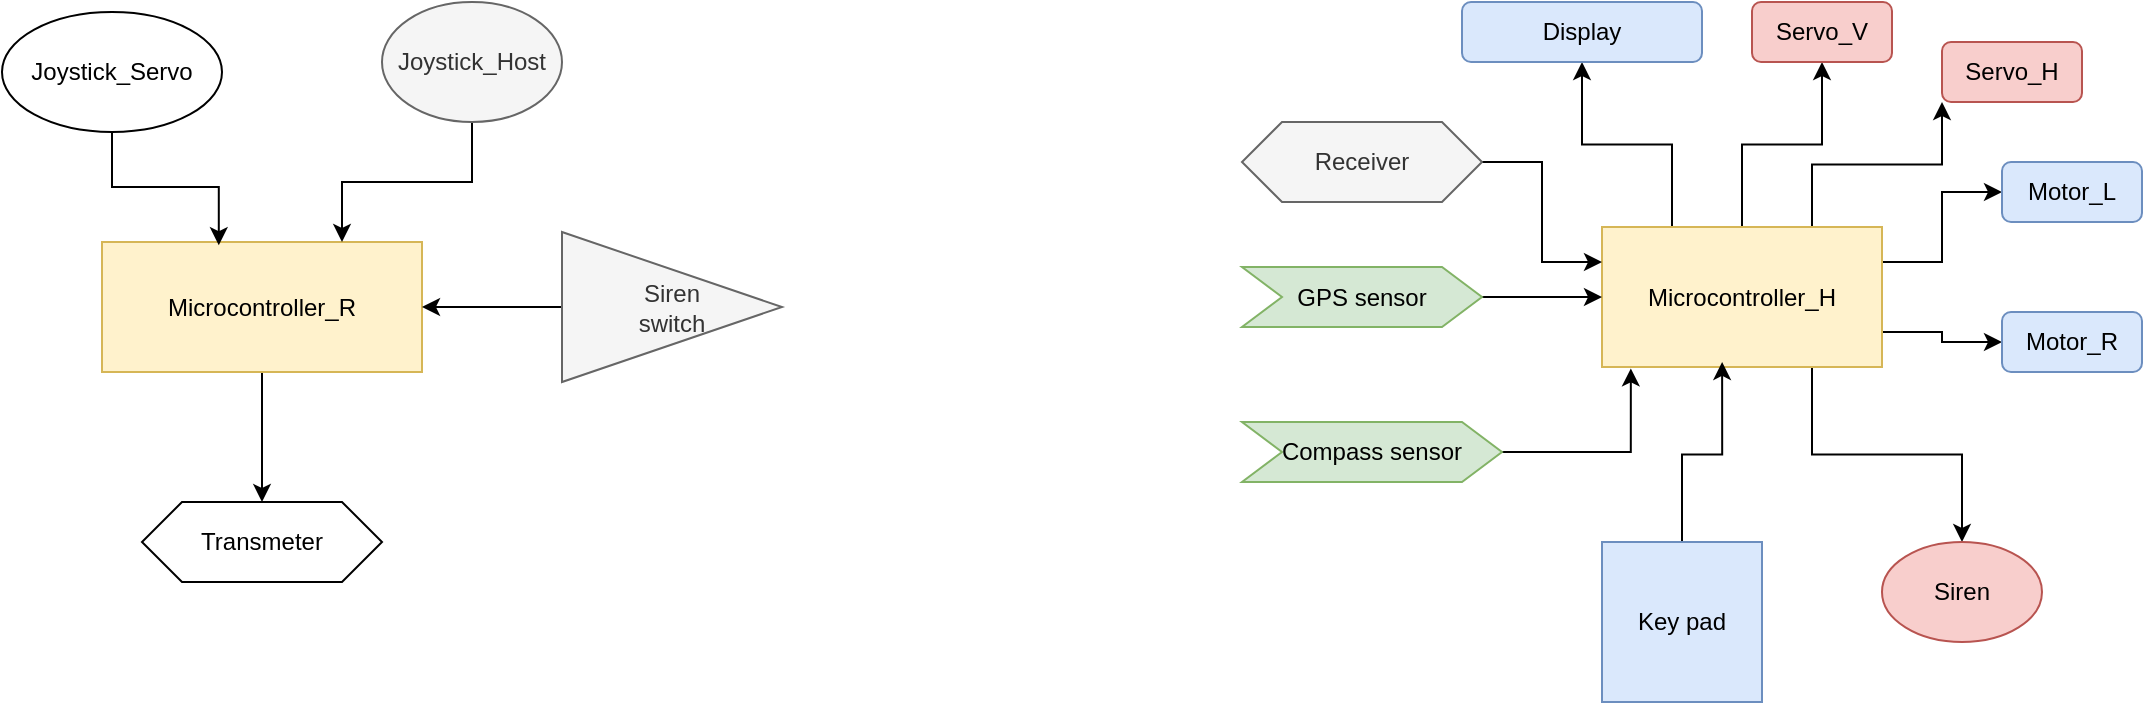<mxfile version="15.0.3" type="device"><diagram id="rstefdyJAW-rzIEWJJRg" name="Page-1"><mxGraphModel dx="998" dy="548" grid="1" gridSize="10" guides="1" tooltips="1" connect="1" arrows="1" fold="1" page="1" pageScale="1" pageWidth="850" pageHeight="1100" math="0" shadow="0"><root><mxCell id="0"/><mxCell id="1" parent="0"/><mxCell id="cl1Egle9hssHfVEj70Xp-34" style="edgeStyle=orthogonalEdgeStyle;rounded=0;orthogonalLoop=1;jettySize=auto;html=1;entryX=0.5;entryY=1;entryDx=0;entryDy=0;" edge="1" parent="1" source="cl1Egle9hssHfVEj70Xp-1" target="cl1Egle9hssHfVEj70Xp-4"><mxGeometry relative="1" as="geometry"/></mxCell><mxCell id="cl1Egle9hssHfVEj70Xp-36" style="edgeStyle=orthogonalEdgeStyle;rounded=0;orthogonalLoop=1;jettySize=auto;html=1;exitX=1;exitY=0.25;exitDx=0;exitDy=0;entryX=0;entryY=0.5;entryDx=0;entryDy=0;" edge="1" parent="1" source="cl1Egle9hssHfVEj70Xp-1" target="cl1Egle9hssHfVEj70Xp-2"><mxGeometry relative="1" as="geometry"/></mxCell><mxCell id="cl1Egle9hssHfVEj70Xp-37" style="edgeStyle=orthogonalEdgeStyle;rounded=0;orthogonalLoop=1;jettySize=auto;html=1;exitX=1;exitY=0.75;exitDx=0;exitDy=0;entryX=0;entryY=0.5;entryDx=0;entryDy=0;" edge="1" parent="1" source="cl1Egle9hssHfVEj70Xp-1" target="cl1Egle9hssHfVEj70Xp-3"><mxGeometry relative="1" as="geometry"/></mxCell><mxCell id="cl1Egle9hssHfVEj70Xp-38" style="edgeStyle=orthogonalEdgeStyle;rounded=0;orthogonalLoop=1;jettySize=auto;html=1;exitX=0.75;exitY=0;exitDx=0;exitDy=0;entryX=0;entryY=1;entryDx=0;entryDy=0;" edge="1" parent="1" source="cl1Egle9hssHfVEj70Xp-1" target="cl1Egle9hssHfVEj70Xp-7"><mxGeometry relative="1" as="geometry"/></mxCell><mxCell id="cl1Egle9hssHfVEj70Xp-39" style="edgeStyle=orthogonalEdgeStyle;rounded=0;orthogonalLoop=1;jettySize=auto;html=1;exitX=0.25;exitY=0;exitDx=0;exitDy=0;entryX=0.5;entryY=1;entryDx=0;entryDy=0;" edge="1" parent="1" source="cl1Egle9hssHfVEj70Xp-1" target="cl1Egle9hssHfVEj70Xp-19"><mxGeometry relative="1" as="geometry"/></mxCell><mxCell id="cl1Egle9hssHfVEj70Xp-43" style="edgeStyle=orthogonalEdgeStyle;rounded=0;orthogonalLoop=1;jettySize=auto;html=1;exitX=0.75;exitY=1;exitDx=0;exitDy=0;" edge="1" parent="1" source="cl1Egle9hssHfVEj70Xp-1" target="cl1Egle9hssHfVEj70Xp-13"><mxGeometry relative="1" as="geometry"/></mxCell><mxCell id="cl1Egle9hssHfVEj70Xp-1" value="Microcontroller_H" style="rounded=0;whiteSpace=wrap;html=1;fillColor=#fff2cc;strokeColor=#d6b656;" vertex="1" parent="1"><mxGeometry x="1130" y="292.5" width="140" height="70" as="geometry"/></mxCell><mxCell id="cl1Egle9hssHfVEj70Xp-2" value="Motor_L" style="rounded=1;whiteSpace=wrap;html=1;fillColor=#dae8fc;strokeColor=#6c8ebf;" vertex="1" parent="1"><mxGeometry x="1330" y="260" width="70" height="30" as="geometry"/></mxCell><mxCell id="cl1Egle9hssHfVEj70Xp-3" value="Motor_R" style="rounded=1;whiteSpace=wrap;html=1;fillColor=#dae8fc;strokeColor=#6c8ebf;" vertex="1" parent="1"><mxGeometry x="1330" y="335" width="70" height="30" as="geometry"/></mxCell><mxCell id="cl1Egle9hssHfVEj70Xp-4" value="Servo_V" style="rounded=1;whiteSpace=wrap;html=1;fillColor=#f8cecc;strokeColor=#b85450;" vertex="1" parent="1"><mxGeometry x="1205" y="180" width="70" height="30" as="geometry"/></mxCell><mxCell id="cl1Egle9hssHfVEj70Xp-28" style="edgeStyle=orthogonalEdgeStyle;rounded=0;orthogonalLoop=1;jettySize=auto;html=1;entryX=0.5;entryY=0;entryDx=0;entryDy=0;" edge="1" parent="1" source="cl1Egle9hssHfVEj70Xp-5" target="cl1Egle9hssHfVEj70Xp-10"><mxGeometry relative="1" as="geometry"/></mxCell><mxCell id="cl1Egle9hssHfVEj70Xp-5" value="&lt;span&gt;Microcontroller_R&lt;br&gt;&lt;/span&gt;" style="rounded=0;whiteSpace=wrap;html=1;fillColor=#fff2cc;strokeColor=#d6b656;" vertex="1" parent="1"><mxGeometry x="380" y="300" width="160" height="65" as="geometry"/></mxCell><mxCell id="cl1Egle9hssHfVEj70Xp-7" value="Servo_H" style="rounded=1;whiteSpace=wrap;html=1;fillColor=#f8cecc;strokeColor=#b85450;" vertex="1" parent="1"><mxGeometry x="1300" y="200" width="70" height="30" as="geometry"/></mxCell><mxCell id="cl1Egle9hssHfVEj70Xp-33" style="edgeStyle=orthogonalEdgeStyle;rounded=0;orthogonalLoop=1;jettySize=auto;html=1;entryX=0.75;entryY=0;entryDx=0;entryDy=0;" edge="1" parent="1" source="cl1Egle9hssHfVEj70Xp-8" target="cl1Egle9hssHfVEj70Xp-5"><mxGeometry relative="1" as="geometry"/></mxCell><mxCell id="cl1Egle9hssHfVEj70Xp-8" value="Joystick_Host" style="ellipse;whiteSpace=wrap;html=1;fillColor=#f5f5f5;strokeColor=#666666;fontColor=#333333;" vertex="1" parent="1"><mxGeometry x="520" y="180" width="90" height="60" as="geometry"/></mxCell><mxCell id="cl1Egle9hssHfVEj70Xp-29" style="edgeStyle=orthogonalEdgeStyle;rounded=0;orthogonalLoop=1;jettySize=auto;html=1;entryX=0.365;entryY=0.025;entryDx=0;entryDy=0;entryPerimeter=0;" edge="1" parent="1" source="cl1Egle9hssHfVEj70Xp-9" target="cl1Egle9hssHfVEj70Xp-5"><mxGeometry relative="1" as="geometry"/></mxCell><mxCell id="cl1Egle9hssHfVEj70Xp-9" value="Joystick_Servo" style="ellipse;whiteSpace=wrap;html=1;" vertex="1" parent="1"><mxGeometry x="330" y="185" width="110" height="60" as="geometry"/></mxCell><mxCell id="cl1Egle9hssHfVEj70Xp-10" value="Transmeter" style="shape=hexagon;perimeter=hexagonPerimeter2;whiteSpace=wrap;html=1;fixedSize=1;" vertex="1" parent="1"><mxGeometry x="400" y="430" width="120" height="40" as="geometry"/></mxCell><mxCell id="cl1Egle9hssHfVEj70Xp-44" style="edgeStyle=orthogonalEdgeStyle;rounded=0;orthogonalLoop=1;jettySize=auto;html=1;exitX=1;exitY=0.5;exitDx=0;exitDy=0;entryX=0;entryY=0.25;entryDx=0;entryDy=0;" edge="1" parent="1" source="cl1Egle9hssHfVEj70Xp-11" target="cl1Egle9hssHfVEj70Xp-1"><mxGeometry relative="1" as="geometry"/></mxCell><mxCell id="cl1Egle9hssHfVEj70Xp-11" value="Receiver" style="shape=hexagon;perimeter=hexagonPerimeter2;whiteSpace=wrap;html=1;fixedSize=1;fillColor=#f5f5f5;strokeColor=#666666;fontColor=#333333;" vertex="1" parent="1"><mxGeometry x="950" y="240" width="120" height="40" as="geometry"/></mxCell><mxCell id="cl1Egle9hssHfVEj70Xp-32" style="edgeStyle=orthogonalEdgeStyle;rounded=0;orthogonalLoop=1;jettySize=auto;html=1;entryX=1;entryY=0.5;entryDx=0;entryDy=0;" edge="1" parent="1" source="cl1Egle9hssHfVEj70Xp-12" target="cl1Egle9hssHfVEj70Xp-5"><mxGeometry relative="1" as="geometry"/></mxCell><mxCell id="cl1Egle9hssHfVEj70Xp-12" value="Siren&lt;br&gt;switch" style="triangle;whiteSpace=wrap;html=1;fillColor=#f5f5f5;strokeColor=#666666;fontColor=#333333;" vertex="1" parent="1"><mxGeometry x="610" y="295" width="110" height="75" as="geometry"/></mxCell><mxCell id="cl1Egle9hssHfVEj70Xp-13" value="Siren" style="ellipse;whiteSpace=wrap;html=1;fillColor=#f8cecc;strokeColor=#b85450;" vertex="1" parent="1"><mxGeometry x="1270" y="450" width="80" height="50" as="geometry"/></mxCell><mxCell id="cl1Egle9hssHfVEj70Xp-40" style="edgeStyle=orthogonalEdgeStyle;rounded=0;orthogonalLoop=1;jettySize=auto;html=1;exitX=1;exitY=0.5;exitDx=0;exitDy=0;entryX=0;entryY=0.5;entryDx=0;entryDy=0;" edge="1" parent="1" source="cl1Egle9hssHfVEj70Xp-15" target="cl1Egle9hssHfVEj70Xp-1"><mxGeometry relative="1" as="geometry"/></mxCell><mxCell id="cl1Egle9hssHfVEj70Xp-15" value="GPS sensor" style="shape=step;perimeter=stepPerimeter;whiteSpace=wrap;html=1;fixedSize=1;fillColor=#d5e8d4;strokeColor=#82b366;" vertex="1" parent="1"><mxGeometry x="950" y="312.5" width="120" height="30" as="geometry"/></mxCell><mxCell id="cl1Egle9hssHfVEj70Xp-41" style="edgeStyle=orthogonalEdgeStyle;rounded=0;orthogonalLoop=1;jettySize=auto;html=1;exitX=1;exitY=0.5;exitDx=0;exitDy=0;entryX=0.103;entryY=1.01;entryDx=0;entryDy=0;entryPerimeter=0;" edge="1" parent="1" source="cl1Egle9hssHfVEj70Xp-17" target="cl1Egle9hssHfVEj70Xp-1"><mxGeometry relative="1" as="geometry"/></mxCell><mxCell id="cl1Egle9hssHfVEj70Xp-17" value="Compass sensor" style="shape=step;perimeter=stepPerimeter;whiteSpace=wrap;html=1;fixedSize=1;fillColor=#d5e8d4;strokeColor=#82b366;" vertex="1" parent="1"><mxGeometry x="950" y="390" width="130" height="30" as="geometry"/></mxCell><mxCell id="cl1Egle9hssHfVEj70Xp-42" style="edgeStyle=orthogonalEdgeStyle;rounded=0;orthogonalLoop=1;jettySize=auto;html=1;exitX=0.5;exitY=0;exitDx=0;exitDy=0;entryX=0.429;entryY=0.964;entryDx=0;entryDy=0;entryPerimeter=0;" edge="1" parent="1" source="cl1Egle9hssHfVEj70Xp-18" target="cl1Egle9hssHfVEj70Xp-1"><mxGeometry relative="1" as="geometry"/></mxCell><mxCell id="cl1Egle9hssHfVEj70Xp-18" value="Key pad" style="whiteSpace=wrap;html=1;aspect=fixed;fillColor=#dae8fc;strokeColor=#6c8ebf;" vertex="1" parent="1"><mxGeometry x="1130" y="450" width="80" height="80" as="geometry"/></mxCell><mxCell id="cl1Egle9hssHfVEj70Xp-19" value="Display" style="rounded=1;whiteSpace=wrap;html=1;fillColor=#dae8fc;strokeColor=#6c8ebf;" vertex="1" parent="1"><mxGeometry x="1060" y="180" width="120" height="30" as="geometry"/></mxCell></root></mxGraphModel></diagram></mxfile>